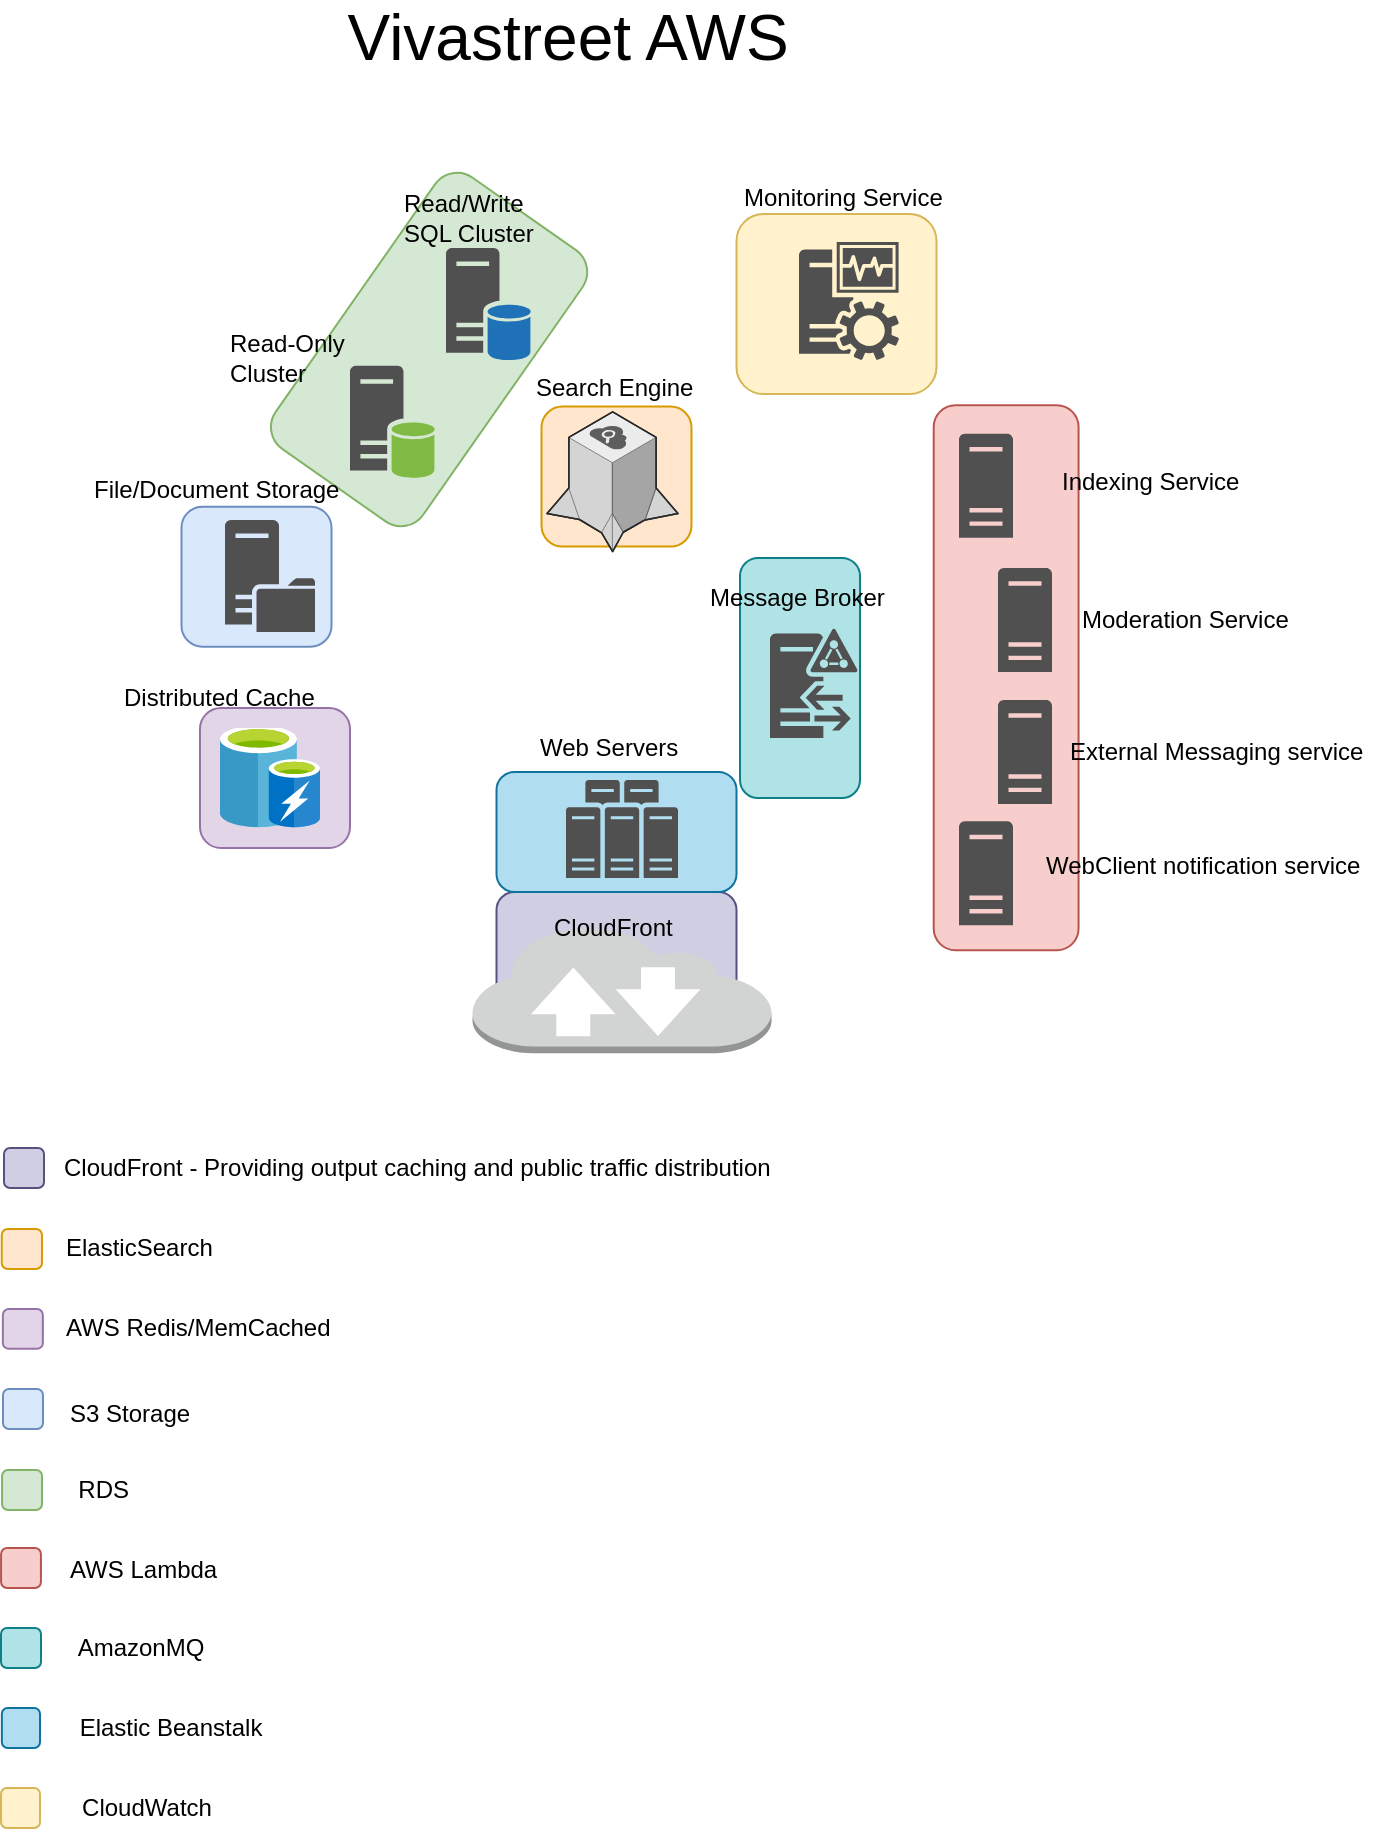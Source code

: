 <mxfile version="12.6.5" type="device"><diagram id="puPNJY5_eAWazfBoHp9Q" name="Page-1"><mxGraphModel dx="1088" dy="968" grid="1" gridSize="10" guides="1" tooltips="1" connect="1" arrows="1" fold="1" page="1" pageScale="1" pageWidth="827" pageHeight="1169" math="0" shadow="0"><root><mxCell id="0"/><mxCell id="1" parent="0"/><mxCell id="LIQFnST1Ohv1L1VW6Fkr-52" value="" style="rounded=1;whiteSpace=wrap;html=1;fillColor=#d0cee2;strokeColor=#56517e;" vertex="1" parent="1"><mxGeometry x="378.25" y="472" width="120" height="60" as="geometry"/></mxCell><mxCell id="LIQFnST1Ohv1L1VW6Fkr-1" value="" style="outlineConnect=0;dashed=0;verticalLabelPosition=bottom;verticalAlign=top;align=center;html=1;shape=mxgraph.aws3.internet_2;fillColor=#D2D3D3;gradientColor=none;" vertex="1" parent="1"><mxGeometry x="366.25" y="488.64" width="149.5" height="64" as="geometry"/></mxCell><mxCell id="LIQFnST1Ohv1L1VW6Fkr-51" value="" style="rounded=1;whiteSpace=wrap;html=1;fillColor=#fff2cc;strokeColor=#d6b656;" vertex="1" parent="1"><mxGeometry x="498.25" y="133" width="100" height="90" as="geometry"/></mxCell><mxCell id="LIQFnST1Ohv1L1VW6Fkr-50" value="" style="rounded=1;whiteSpace=wrap;html=1;rotation=-90;fillColor=#ffe6cc;strokeColor=#d79b00;" vertex="1" parent="1"><mxGeometry x="403.25" y="226.79" width="70" height="75" as="geometry"/></mxCell><mxCell id="LIQFnST1Ohv1L1VW6Fkr-49" value="" style="rounded=1;whiteSpace=wrap;html=1;rotation=-55;fillColor=#d5e8d4;strokeColor=#82b366;" vertex="1" parent="1"><mxGeometry x="261.7" y="155.81" width="165.69" height="89.93" as="geometry"/></mxCell><mxCell id="LIQFnST1Ohv1L1VW6Fkr-48" value="" style="rounded=1;whiteSpace=wrap;html=1;rotation=-90;fillColor=#dae8fc;strokeColor=#6c8ebf;" vertex="1" parent="1"><mxGeometry x="223.25" y="276.86" width="70" height="75" as="geometry"/></mxCell><mxCell id="LIQFnST1Ohv1L1VW6Fkr-47" value="" style="rounded=1;whiteSpace=wrap;html=1;rotation=-90;fillColor=#e1d5e7;strokeColor=#9673a6;" vertex="1" parent="1"><mxGeometry x="232.5" y="377.5" width="70" height="75" as="geometry"/></mxCell><mxCell id="LIQFnST1Ohv1L1VW6Fkr-43" value="" style="rounded=1;whiteSpace=wrap;html=1;fillColor=#b1ddf0;strokeColor=#10739e;" vertex="1" parent="1"><mxGeometry x="378.25" y="412" width="120" height="60" as="geometry"/></mxCell><mxCell id="LIQFnST1Ohv1L1VW6Fkr-41" value="" style="rounded=1;whiteSpace=wrap;html=1;rotation=90;fillColor=#f8cecc;strokeColor=#b85450;" vertex="1" parent="1"><mxGeometry x="496.82" y="328.65" width="272.5" height="72.43" as="geometry"/></mxCell><mxCell id="LIQFnST1Ohv1L1VW6Fkr-2" value="" style="pointerEvents=1;shadow=0;dashed=0;html=1;strokeColor=none;fillColor=#505050;labelPosition=center;verticalLabelPosition=bottom;verticalAlign=top;outlineConnect=0;align=center;shape=mxgraph.office.servers.monitoring_sql_reporting_services;" vertex="1" parent="1"><mxGeometry x="529.5" y="147" width="50" height="59" as="geometry"/></mxCell><mxCell id="LIQFnST1Ohv1L1VW6Fkr-3" value="" style="pointerEvents=1;shadow=0;dashed=0;html=1;strokeColor=none;fillColor=#505050;labelPosition=center;verticalLabelPosition=bottom;verticalAlign=top;outlineConnect=0;align=center;shape=mxgraph.office.servers.database_server_blue;" vertex="1" parent="1"><mxGeometry x="353" y="150" width="43" height="56" as="geometry"/></mxCell><mxCell id="LIQFnST1Ohv1L1VW6Fkr-4" value="" style="pointerEvents=1;shadow=0;dashed=0;html=1;strokeColor=none;fillColor=#505050;labelPosition=center;verticalLabelPosition=bottom;verticalAlign=top;outlineConnect=0;align=center;shape=mxgraph.office.servers.database_server_green;" vertex="1" parent="1"><mxGeometry x="305" y="208.86" width="43" height="56" as="geometry"/></mxCell><mxCell id="LIQFnST1Ohv1L1VW6Fkr-5" value="" style="pointerEvents=1;shadow=0;dashed=0;html=1;strokeColor=none;fillColor=#505050;labelPosition=center;verticalLabelPosition=bottom;verticalAlign=top;outlineConnect=0;align=center;shape=mxgraph.office.servers.server_farm;" vertex="1" parent="1"><mxGeometry x="413" y="416" width="56" height="49" as="geometry"/></mxCell><mxCell id="LIQFnST1Ohv1L1VW6Fkr-6" value="Monitoring Service" style="text;html=1;align=left;verticalAlign=middle;resizable=0;points=[];autosize=1;" vertex="1" parent="1"><mxGeometry x="499.75" y="115" width="110" height="20" as="geometry"/></mxCell><mxCell id="LIQFnST1Ohv1L1VW6Fkr-7" value="" style="aspect=fixed;html=1;points=[];align=center;image;fontSize=12;image=img/lib/mscae/Cache_including_Redis.svg;" vertex="1" parent="1"><mxGeometry x="240" y="390" width="50" height="50" as="geometry"/></mxCell><mxCell id="LIQFnST1Ohv1L1VW6Fkr-9" value="" style="pointerEvents=1;shadow=0;dashed=0;html=1;strokeColor=none;fillColor=#505050;labelPosition=center;verticalLabelPosition=bottom;verticalAlign=top;outlineConnect=0;align=center;shape=mxgraph.office.servers.file_server;" vertex="1" parent="1"><mxGeometry x="242.5" y="286" width="45" height="56" as="geometry"/></mxCell><mxCell id="LIQFnST1Ohv1L1VW6Fkr-10" value="Distributed Cache" style="text;html=1;align=left;verticalAlign=middle;resizable=0;points=[];autosize=1;" vertex="1" parent="1"><mxGeometry x="190" y="365" width="110" height="20" as="geometry"/></mxCell><mxCell id="LIQFnST1Ohv1L1VW6Fkr-11" value="Search Engine" style="text;html=1;align=left;verticalAlign=middle;resizable=0;points=[];autosize=1;" vertex="1" parent="1"><mxGeometry x="395.5" y="209.93" width="90" height="20" as="geometry"/></mxCell><mxCell id="LIQFnST1Ohv1L1VW6Fkr-12" value="" style="verticalLabelPosition=bottom;html=1;verticalAlign=top;strokeWidth=1;align=center;outlineConnect=0;dashed=0;outlineConnect=0;shape=mxgraph.aws3d.searchEngine;fillColor=#ECECEC;strokeColor=#5E5E5E;aspect=fixed;" vertex="1" parent="1"><mxGeometry x="403.5" y="231.93" width="65.5" height="69.86" as="geometry"/></mxCell><mxCell id="LIQFnST1Ohv1L1VW6Fkr-13" value="Read-Only&lt;br&gt;Cluster" style="text;html=1;align=left;verticalAlign=middle;resizable=0;points=[];autosize=1;" vertex="1" parent="1"><mxGeometry x="242.5" y="190.0" width="70" height="30" as="geometry"/></mxCell><mxCell id="LIQFnST1Ohv1L1VW6Fkr-16" value="" style="group;fillColor=#ffffff;" vertex="1" connectable="0" parent="1"><mxGeometry x="490" y="310" width="100" height="85" as="geometry"/></mxCell><mxCell id="LIQFnST1Ohv1L1VW6Fkr-42" value="" style="rounded=1;whiteSpace=wrap;html=1;rotation=90;fillColor=#b0e3e6;strokeColor=#0e8088;" vertex="1" parent="LIQFnST1Ohv1L1VW6Fkr-16"><mxGeometry x="-20" y="25" width="120" height="60" as="geometry"/></mxCell><mxCell id="LIQFnST1Ohv1L1VW6Fkr-17" value="" style="pointerEvents=1;shadow=0;dashed=0;html=1;strokeColor=none;fillColor=#505050;labelPosition=center;verticalLabelPosition=bottom;verticalAlign=top;outlineConnect=0;align=center;shape=mxgraph.office.servers.active_directory_federation_services_proxy;" vertex="1" parent="LIQFnST1Ohv1L1VW6Fkr-16"><mxGeometry x="25" y="30" width="44" height="55" as="geometry"/></mxCell><mxCell id="LIQFnST1Ohv1L1VW6Fkr-18" value="Message Broker" style="text;html=1;align=left;verticalAlign=middle;resizable=0;points=[];autosize=1;" vertex="1" parent="LIQFnST1Ohv1L1VW6Fkr-16"><mxGeometry x="-7" y="5" width="100" height="20" as="geometry"/></mxCell><mxCell id="LIQFnST1Ohv1L1VW6Fkr-20" value="" style="pointerEvents=1;shadow=0;dashed=0;html=1;strokeColor=none;fillColor=#505050;labelPosition=center;verticalLabelPosition=bottom;verticalAlign=top;outlineConnect=0;align=center;shape=mxgraph.office.servers.server_generic;" vertex="1" parent="1"><mxGeometry x="609.5" y="242.86" width="27" height="52" as="geometry"/></mxCell><mxCell id="LIQFnST1Ohv1L1VW6Fkr-21" value="Indexing Service" style="text;html=1;align=left;verticalAlign=middle;resizable=0;points=[];autosize=1;" vertex="1" parent="1"><mxGeometry x="659" y="256.86" width="100" height="20" as="geometry"/></mxCell><mxCell id="LIQFnST1Ohv1L1VW6Fkr-24" value="File/Document&amp;nbsp;Storage" style="text;html=1;align=left;verticalAlign=middle;resizable=0;points=[];autosize=1;" vertex="1" parent="1"><mxGeometry x="175" y="261" width="140" height="20" as="geometry"/></mxCell><mxCell id="LIQFnST1Ohv1L1VW6Fkr-25" value="" style="pointerEvents=1;shadow=0;dashed=0;html=1;strokeColor=none;fillColor=#505050;labelPosition=center;verticalLabelPosition=bottom;verticalAlign=top;outlineConnect=0;align=center;shape=mxgraph.office.servers.server_generic;" vertex="1" parent="1"><mxGeometry x="629" y="310" width="27" height="52" as="geometry"/></mxCell><mxCell id="LIQFnST1Ohv1L1VW6Fkr-26" value="Moderation Service" style="text;html=1;align=left;verticalAlign=middle;resizable=0;points=[];autosize=1;" vertex="1" parent="1"><mxGeometry x="669" y="326" width="120" height="20" as="geometry"/></mxCell><mxCell id="LIQFnST1Ohv1L1VW6Fkr-28" value="" style="pointerEvents=1;shadow=0;dashed=0;html=1;strokeColor=none;fillColor=#505050;labelPosition=center;verticalLabelPosition=bottom;verticalAlign=top;outlineConnect=0;align=center;shape=mxgraph.office.servers.server_generic;" vertex="1" parent="1"><mxGeometry x="629" y="376" width="27" height="52" as="geometry"/></mxCell><mxCell id="LIQFnST1Ohv1L1VW6Fkr-30" value="&lt;div&gt;&lt;span&gt;Read/Write&lt;/span&gt;&lt;/div&gt;SQL Cluster" style="text;html=1;align=left;verticalAlign=middle;resizable=0;points=[];autosize=1;" vertex="1" parent="1"><mxGeometry x="330" y="120" width="80" height="30" as="geometry"/></mxCell><mxCell id="LIQFnST1Ohv1L1VW6Fkr-32" value="" style="pointerEvents=1;shadow=0;dashed=0;html=1;strokeColor=none;fillColor=#505050;labelPosition=center;verticalLabelPosition=bottom;verticalAlign=top;outlineConnect=0;align=center;shape=mxgraph.office.servers.server_generic;" vertex="1" parent="1"><mxGeometry x="609.5" y="436.64" width="27" height="52" as="geometry"/></mxCell><mxCell id="LIQFnST1Ohv1L1VW6Fkr-36" value="Web Servers" style="text;html=1;align=left;verticalAlign=middle;resizable=0;points=[];autosize=1;" vertex="1" parent="1"><mxGeometry x="398.25" y="390" width="80" height="20" as="geometry"/></mxCell><mxCell id="LIQFnST1Ohv1L1VW6Fkr-38" value="WebClient notification service" style="text;html=1;align=left;verticalAlign=middle;resizable=0;points=[];autosize=1;" vertex="1" parent="1"><mxGeometry x="651" y="448.64" width="170" height="20" as="geometry"/></mxCell><mxCell id="LIQFnST1Ohv1L1VW6Fkr-39" value="External Messaging service" style="text;html=1;align=left;verticalAlign=middle;resizable=0;points=[];autosize=1;" vertex="1" parent="1"><mxGeometry x="663" y="392" width="160" height="20" as="geometry"/></mxCell><mxCell id="LIQFnST1Ohv1L1VW6Fkr-55" value="" style="rounded=1;whiteSpace=wrap;html=1;fillColor=#d0cee2;strokeColor=#56517e;" vertex="1" parent="1"><mxGeometry x="132" y="600" width="20" height="20" as="geometry"/></mxCell><mxCell id="LIQFnST1Ohv1L1VW6Fkr-56" value="CloudFront - Providing output caching and public traffic distribution" style="text;html=1;align=left;verticalAlign=middle;resizable=0;points=[];autosize=1;" vertex="1" parent="1"><mxGeometry x="159.5" y="600" width="370" height="20" as="geometry"/></mxCell><mxCell id="LIQFnST1Ohv1L1VW6Fkr-58" value="" style="rounded=1;whiteSpace=wrap;html=1;rotation=-90;fillColor=#ffe6cc;strokeColor=#d79b00;" vertex="1" parent="1"><mxGeometry x="130.93" y="640.45" width="20" height="20.12" as="geometry"/></mxCell><mxCell id="LIQFnST1Ohv1L1VW6Fkr-59" value="ElasticSearch" style="text;html=1;align=left;verticalAlign=middle;resizable=0;points=[];autosize=1;" vertex="1" parent="1"><mxGeometry x="160.55" y="640.45" width="90" height="20" as="geometry"/></mxCell><mxCell id="LIQFnST1Ohv1L1VW6Fkr-60" value="" style="rounded=1;whiteSpace=wrap;html=1;rotation=-90;fillColor=#e1d5e7;strokeColor=#9673a6;" vertex="1" parent="1"><mxGeometry x="131.47" y="680.47" width="19.93" height="20" as="geometry"/></mxCell><mxCell id="LIQFnST1Ohv1L1VW6Fkr-61" value="AWS Redis/MemCached" style="text;html=1;align=left;verticalAlign=middle;resizable=0;points=[];autosize=1;" vertex="1" parent="1"><mxGeometry x="160.55" y="680.47" width="150" height="20" as="geometry"/></mxCell><mxCell id="LIQFnST1Ohv1L1VW6Fkr-62" value="" style="rounded=1;whiteSpace=wrap;html=1;rotation=-90;fillColor=#dae8fc;strokeColor=#6c8ebf;" vertex="1" parent="1"><mxGeometry x="131.5" y="720.5" width="20" height="20" as="geometry"/></mxCell><mxCell id="LIQFnST1Ohv1L1VW6Fkr-63" value="S3 Storage" style="text;html=1;align=left;verticalAlign=middle;resizable=0;points=[];autosize=1;" vertex="1" parent="1"><mxGeometry x="163" y="723" width="80" height="20" as="geometry"/></mxCell><mxCell id="LIQFnST1Ohv1L1VW6Fkr-64" value="" style="rounded=1;whiteSpace=wrap;html=1;rotation=-90;fillColor=#d5e8d4;strokeColor=#82b366;direction=south;" vertex="1" parent="1"><mxGeometry x="131.03" y="760.97" width="20" height="20" as="geometry"/></mxCell><mxCell id="LIQFnST1Ohv1L1VW6Fkr-65" value="RDS&amp;nbsp;" style="text;html=1;align=center;verticalAlign=middle;resizable=0;points=[];autosize=1;" vertex="1" parent="1"><mxGeometry x="163" y="760.97" width="40" height="20" as="geometry"/></mxCell><mxCell id="LIQFnST1Ohv1L1VW6Fkr-66" value="" style="rounded=1;whiteSpace=wrap;html=1;rotation=90;fillColor=#f8cecc;strokeColor=#b85450;" vertex="1" parent="1"><mxGeometry x="130.5" y="800" width="20" height="19.93" as="geometry"/></mxCell><mxCell id="LIQFnST1Ohv1L1VW6Fkr-67" value="AWS Lambda" style="text;html=1;align=left;verticalAlign=middle;resizable=0;points=[];autosize=1;" vertex="1" parent="1"><mxGeometry x="163" y="801.21" width="90" height="20" as="geometry"/></mxCell><mxCell id="LIQFnST1Ohv1L1VW6Fkr-69" value="" style="rounded=1;whiteSpace=wrap;html=1;rotation=90;fillColor=#b0e3e6;strokeColor=#0e8088;" vertex="1" parent="1"><mxGeometry x="130.5" y="840" width="20" height="20" as="geometry"/></mxCell><mxCell id="LIQFnST1Ohv1L1VW6Fkr-70" value="AmazonMQ" style="text;html=1;align=center;verticalAlign=middle;resizable=0;points=[];autosize=1;" vertex="1" parent="1"><mxGeometry x="159.5" y="840" width="80" height="20" as="geometry"/></mxCell><mxCell id="LIQFnST1Ohv1L1VW6Fkr-71" value="CloudFront" style="text;html=1;align=left;verticalAlign=middle;resizable=0;points=[];autosize=1;" vertex="1" parent="1"><mxGeometry x="405.25" y="480" width="70" height="20" as="geometry"/></mxCell><mxCell id="LIQFnST1Ohv1L1VW6Fkr-72" value="" style="rounded=1;whiteSpace=wrap;html=1;fillColor=#b1ddf0;strokeColor=#10739e;" vertex="1" parent="1"><mxGeometry x="130.93" y="880" width="19.07" height="20" as="geometry"/></mxCell><mxCell id="LIQFnST1Ohv1L1VW6Fkr-76" value="Elastic Beanstalk" style="text;html=1;align=center;verticalAlign=middle;resizable=0;points=[];autosize=1;" vertex="1" parent="1"><mxGeometry x="159.5" y="880" width="110" height="20" as="geometry"/></mxCell><mxCell id="LIQFnST1Ohv1L1VW6Fkr-78" value="" style="rounded=1;whiteSpace=wrap;html=1;fillColor=#fff2cc;strokeColor=#d6b656;" vertex="1" parent="1"><mxGeometry x="130.5" y="920" width="19.5" height="20" as="geometry"/></mxCell><mxCell id="LIQFnST1Ohv1L1VW6Fkr-79" value="CloudWatch" style="text;html=1;align=center;verticalAlign=middle;resizable=0;points=[];autosize=1;" vertex="1" parent="1"><mxGeometry x="163" y="920" width="80" height="20" as="geometry"/></mxCell><mxCell id="LIQFnST1Ohv1L1VW6Fkr-81" value="&lt;font style=&quot;font-size: 32px&quot;&gt;Vivastreet AWS&amp;nbsp;&lt;/font&gt;" style="text;html=1;align=center;verticalAlign=middle;resizable=0;points=[];autosize=1;" vertex="1" parent="1"><mxGeometry x="298" y="30" width="240" height="30" as="geometry"/></mxCell></root></mxGraphModel></diagram></mxfile>